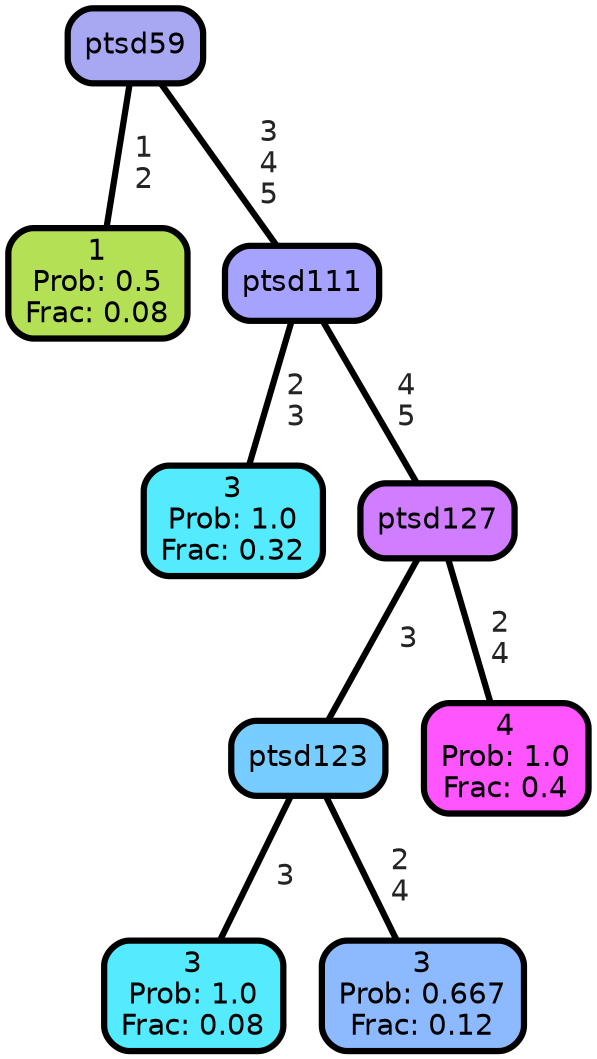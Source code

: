 graph Tree {
node [shape=box, style="filled, rounded",color="black",penwidth="3",fontcolor="black",                 fontname=helvetica] ;
graph [ranksep="0 equally", splines=straight,                 bgcolor=transparent, dpi=200] ;
edge [fontname=helvetica, fontweight=bold,fontcolor=grey14,color=black] ;
0 [label="1
Prob: 0.5
Frac: 0.08", fillcolor="#b4e055"] ;
1 [label="ptsd59", fillcolor="#a7a8f1"] ;
2 [label="3
Prob: 1.0
Frac: 0.32", fillcolor="#55ebff"] ;
3 [label="ptsd111", fillcolor="#a6a3ff"] ;
4 [label="3
Prob: 1.0
Frac: 0.08", fillcolor="#55ebff"] ;
5 [label="ptsd123", fillcolor="#77cdff"] ;
6 [label="3
Prob: 0.667
Frac: 0.12", fillcolor="#8db9ff"] ;
7 [label="ptsd127", fillcolor="#d17dff"] ;
8 [label="4
Prob: 1.0
Frac: 0.4", fillcolor="#ff55ff"] ;
1 -- 0 [label=" 1\n 2",penwidth=3] ;
1 -- 3 [label=" 3\n 4\n 5",penwidth=3] ;
3 -- 2 [label=" 2\n 3",penwidth=3] ;
3 -- 7 [label=" 4\n 5",penwidth=3] ;
5 -- 4 [label=" 3",penwidth=3] ;
5 -- 6 [label=" 2\n 4",penwidth=3] ;
7 -- 5 [label=" 3",penwidth=3] ;
7 -- 8 [label=" 2\n 4",penwidth=3] ;
{rank = same;}}